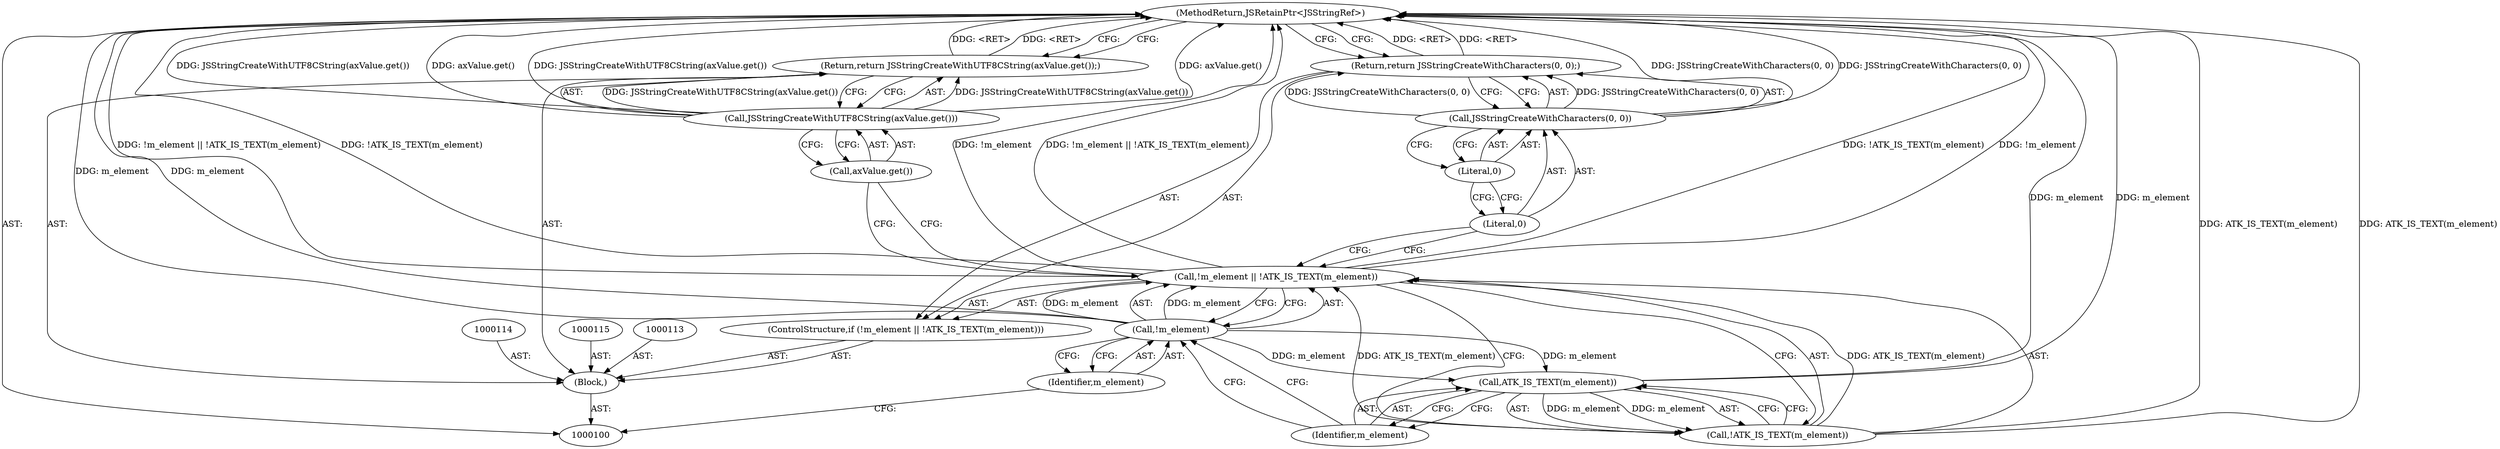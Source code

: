 digraph "0_Chrome_b7a161633fd7ecb59093c2c56ed908416292d778" {
"1000119" [label="(MethodReturn,JSRetainPtr<JSStringRef>)"];
"1000117" [label="(Call,JSStringCreateWithUTF8CString(axValue.get()))"];
"1000116" [label="(Return,return JSStringCreateWithUTF8CString(axValue.get());)"];
"1000118" [label="(Call,axValue.get())"];
"1000101" [label="(Block,)"];
"1000106" [label="(Call,!ATK_IS_TEXT(m_element))"];
"1000107" [label="(Call,ATK_IS_TEXT(m_element))"];
"1000108" [label="(Identifier,m_element)"];
"1000102" [label="(ControlStructure,if (!m_element || !ATK_IS_TEXT(m_element)))"];
"1000103" [label="(Call,!m_element || !ATK_IS_TEXT(m_element))"];
"1000104" [label="(Call,!m_element)"];
"1000105" [label="(Identifier,m_element)"];
"1000110" [label="(Call,JSStringCreateWithCharacters(0, 0))"];
"1000111" [label="(Literal,0)"];
"1000112" [label="(Literal,0)"];
"1000109" [label="(Return,return JSStringCreateWithCharacters(0, 0);)"];
"1000119" -> "1000100"  [label="AST: "];
"1000119" -> "1000109"  [label="CFG: "];
"1000119" -> "1000116"  [label="CFG: "];
"1000116" -> "1000119"  [label="DDG: <RET>"];
"1000109" -> "1000119"  [label="DDG: <RET>"];
"1000117" -> "1000119"  [label="DDG: JSStringCreateWithUTF8CString(axValue.get())"];
"1000117" -> "1000119"  [label="DDG: axValue.get()"];
"1000107" -> "1000119"  [label="DDG: m_element"];
"1000106" -> "1000119"  [label="DDG: ATK_IS_TEXT(m_element)"];
"1000103" -> "1000119"  [label="DDG: !m_element"];
"1000103" -> "1000119"  [label="DDG: !m_element || !ATK_IS_TEXT(m_element)"];
"1000103" -> "1000119"  [label="DDG: !ATK_IS_TEXT(m_element)"];
"1000104" -> "1000119"  [label="DDG: m_element"];
"1000110" -> "1000119"  [label="DDG: JSStringCreateWithCharacters(0, 0)"];
"1000117" -> "1000116"  [label="AST: "];
"1000117" -> "1000118"  [label="CFG: "];
"1000118" -> "1000117"  [label="AST: "];
"1000116" -> "1000117"  [label="CFG: "];
"1000117" -> "1000119"  [label="DDG: JSStringCreateWithUTF8CString(axValue.get())"];
"1000117" -> "1000119"  [label="DDG: axValue.get()"];
"1000117" -> "1000116"  [label="DDG: JSStringCreateWithUTF8CString(axValue.get())"];
"1000116" -> "1000101"  [label="AST: "];
"1000116" -> "1000117"  [label="CFG: "];
"1000117" -> "1000116"  [label="AST: "];
"1000119" -> "1000116"  [label="CFG: "];
"1000116" -> "1000119"  [label="DDG: <RET>"];
"1000117" -> "1000116"  [label="DDG: JSStringCreateWithUTF8CString(axValue.get())"];
"1000118" -> "1000117"  [label="AST: "];
"1000118" -> "1000103"  [label="CFG: "];
"1000117" -> "1000118"  [label="CFG: "];
"1000101" -> "1000100"  [label="AST: "];
"1000102" -> "1000101"  [label="AST: "];
"1000113" -> "1000101"  [label="AST: "];
"1000114" -> "1000101"  [label="AST: "];
"1000115" -> "1000101"  [label="AST: "];
"1000116" -> "1000101"  [label="AST: "];
"1000106" -> "1000103"  [label="AST: "];
"1000106" -> "1000107"  [label="CFG: "];
"1000107" -> "1000106"  [label="AST: "];
"1000103" -> "1000106"  [label="CFG: "];
"1000106" -> "1000119"  [label="DDG: ATK_IS_TEXT(m_element)"];
"1000106" -> "1000103"  [label="DDG: ATK_IS_TEXT(m_element)"];
"1000107" -> "1000106"  [label="DDG: m_element"];
"1000107" -> "1000106"  [label="AST: "];
"1000107" -> "1000108"  [label="CFG: "];
"1000108" -> "1000107"  [label="AST: "];
"1000106" -> "1000107"  [label="CFG: "];
"1000107" -> "1000119"  [label="DDG: m_element"];
"1000107" -> "1000106"  [label="DDG: m_element"];
"1000104" -> "1000107"  [label="DDG: m_element"];
"1000108" -> "1000107"  [label="AST: "];
"1000108" -> "1000104"  [label="CFG: "];
"1000107" -> "1000108"  [label="CFG: "];
"1000102" -> "1000101"  [label="AST: "];
"1000103" -> "1000102"  [label="AST: "];
"1000109" -> "1000102"  [label="AST: "];
"1000103" -> "1000102"  [label="AST: "];
"1000103" -> "1000104"  [label="CFG: "];
"1000103" -> "1000106"  [label="CFG: "];
"1000104" -> "1000103"  [label="AST: "];
"1000106" -> "1000103"  [label="AST: "];
"1000111" -> "1000103"  [label="CFG: "];
"1000118" -> "1000103"  [label="CFG: "];
"1000103" -> "1000119"  [label="DDG: !m_element"];
"1000103" -> "1000119"  [label="DDG: !m_element || !ATK_IS_TEXT(m_element)"];
"1000103" -> "1000119"  [label="DDG: !ATK_IS_TEXT(m_element)"];
"1000104" -> "1000103"  [label="DDG: m_element"];
"1000106" -> "1000103"  [label="DDG: ATK_IS_TEXT(m_element)"];
"1000104" -> "1000103"  [label="AST: "];
"1000104" -> "1000105"  [label="CFG: "];
"1000105" -> "1000104"  [label="AST: "];
"1000108" -> "1000104"  [label="CFG: "];
"1000103" -> "1000104"  [label="CFG: "];
"1000104" -> "1000119"  [label="DDG: m_element"];
"1000104" -> "1000103"  [label="DDG: m_element"];
"1000104" -> "1000107"  [label="DDG: m_element"];
"1000105" -> "1000104"  [label="AST: "];
"1000105" -> "1000100"  [label="CFG: "];
"1000104" -> "1000105"  [label="CFG: "];
"1000110" -> "1000109"  [label="AST: "];
"1000110" -> "1000112"  [label="CFG: "];
"1000111" -> "1000110"  [label="AST: "];
"1000112" -> "1000110"  [label="AST: "];
"1000109" -> "1000110"  [label="CFG: "];
"1000110" -> "1000119"  [label="DDG: JSStringCreateWithCharacters(0, 0)"];
"1000110" -> "1000109"  [label="DDG: JSStringCreateWithCharacters(0, 0)"];
"1000111" -> "1000110"  [label="AST: "];
"1000111" -> "1000103"  [label="CFG: "];
"1000112" -> "1000111"  [label="CFG: "];
"1000112" -> "1000110"  [label="AST: "];
"1000112" -> "1000111"  [label="CFG: "];
"1000110" -> "1000112"  [label="CFG: "];
"1000109" -> "1000102"  [label="AST: "];
"1000109" -> "1000110"  [label="CFG: "];
"1000110" -> "1000109"  [label="AST: "];
"1000119" -> "1000109"  [label="CFG: "];
"1000109" -> "1000119"  [label="DDG: <RET>"];
"1000110" -> "1000109"  [label="DDG: JSStringCreateWithCharacters(0, 0)"];
}
